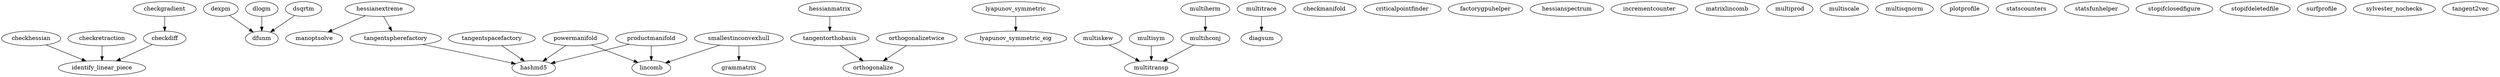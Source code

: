 /* Created by mdot for Matlab */
digraph m2html {
  checkdiff -> identify_linear_piece;
  checkgradient -> checkdiff;
  checkhessian -> identify_linear_piece;
  checkretraction -> identify_linear_piece;
  dexpm -> dfunm;
  dlogm -> dfunm;
  dsqrtm -> dfunm;
  hessianextreme -> manoptsolve;
  hessianextreme -> tangentspherefactory;
  hessianmatrix -> tangentorthobasis;
  lyapunov_symmetric -> lyapunov_symmetric_eig;
  multihconj -> multitransp;
  multiherm -> multihconj;
  multiskew -> multitransp;
  multisym -> multitransp;
  multitrace -> diagsum;
  orthogonalizetwice -> orthogonalize;
  powermanifold -> hashmd5;
  powermanifold -> lincomb;
  productmanifold -> hashmd5;
  productmanifold -> lincomb;
  smallestinconvexhull -> grammatrix;
  smallestinconvexhull -> lincomb;
  tangentorthobasis -> orthogonalize;
  tangentspacefactory -> hashmd5;
  tangentspherefactory -> hashmd5;

  checkdiff [URL="checkdiff.html"];
  checkgradient [URL="checkgradient.html"];
  checkhessian [URL="checkhessian.html"];
  checkmanifold [URL="checkmanifold.html"];
  checkretraction [URL="checkretraction.html"];
  criticalpointfinder [URL="criticalpointfinder.html"];
  dexpm [URL="dexpm.html"];
  dfunm [URL="dfunm.html"];
  diagsum [URL="diagsum.html"];
  dlogm [URL="dlogm.html"];
  dsqrtm [URL="dsqrtm.html"];
  factorygpuhelper [URL="factorygpuhelper.html"];
  grammatrix [URL="grammatrix.html"];
  hashmd5 [URL="hashmd5.html"];
  hessianextreme [URL="hessianextreme.html"];
  hessianmatrix [URL="hessianmatrix.html"];
  hessianspectrum [URL="hessianspectrum.html"];
  identify_linear_piece [URL="identify_linear_piece.html"];
  incrementcounter [URL="incrementcounter.html"];
  lincomb [URL="lincomb.html"];
  lyapunov_symmetric [URL="lyapunov_symmetric.html"];
  lyapunov_symmetric_eig [URL="lyapunov_symmetric_eig.html"];
  manoptsolve [URL="manoptsolve.html"];
  matrixlincomb [URL="matrixlincomb.html"];
  multihconj [URL="multihconj.html"];
  multiherm [URL="multiherm.html"];
  multiprod [URL="multiprod.html"];
  multiscale [URL="multiscale.html"];
  multiskew [URL="multiskew.html"];
  multisqnorm [URL="multisqnorm.html"];
  multisym [URL="multisym.html"];
  multitrace [URL="multitrace.html"];
  multitransp [URL="multitransp.html"];
  orthogonalize [URL="orthogonalize.html"];
  orthogonalizetwice [URL="orthogonalizetwice.html"];
  plotprofile [URL="plotprofile.html"];
  powermanifold [URL="powermanifold.html"];
  productmanifold [URL="productmanifold.html"];
  smallestinconvexhull [URL="smallestinconvexhull.html"];
  statscounters [URL="statscounters.html"];
  statsfunhelper [URL="statsfunhelper.html"];
  stopifclosedfigure [URL="stopifclosedfigure.html"];
  stopifdeletedfile [URL="stopifdeletedfile.html"];
  surfprofile [URL="surfprofile.html"];
  sylvester_nochecks [URL="sylvester_nochecks.html"];
  tangent2vec [URL="tangent2vec.html"];
  tangentorthobasis [URL="tangentorthobasis.html"];
  tangentspacefactory [URL="tangentspacefactory.html"];
  tangentspherefactory [URL="tangentspherefactory.html"];
}